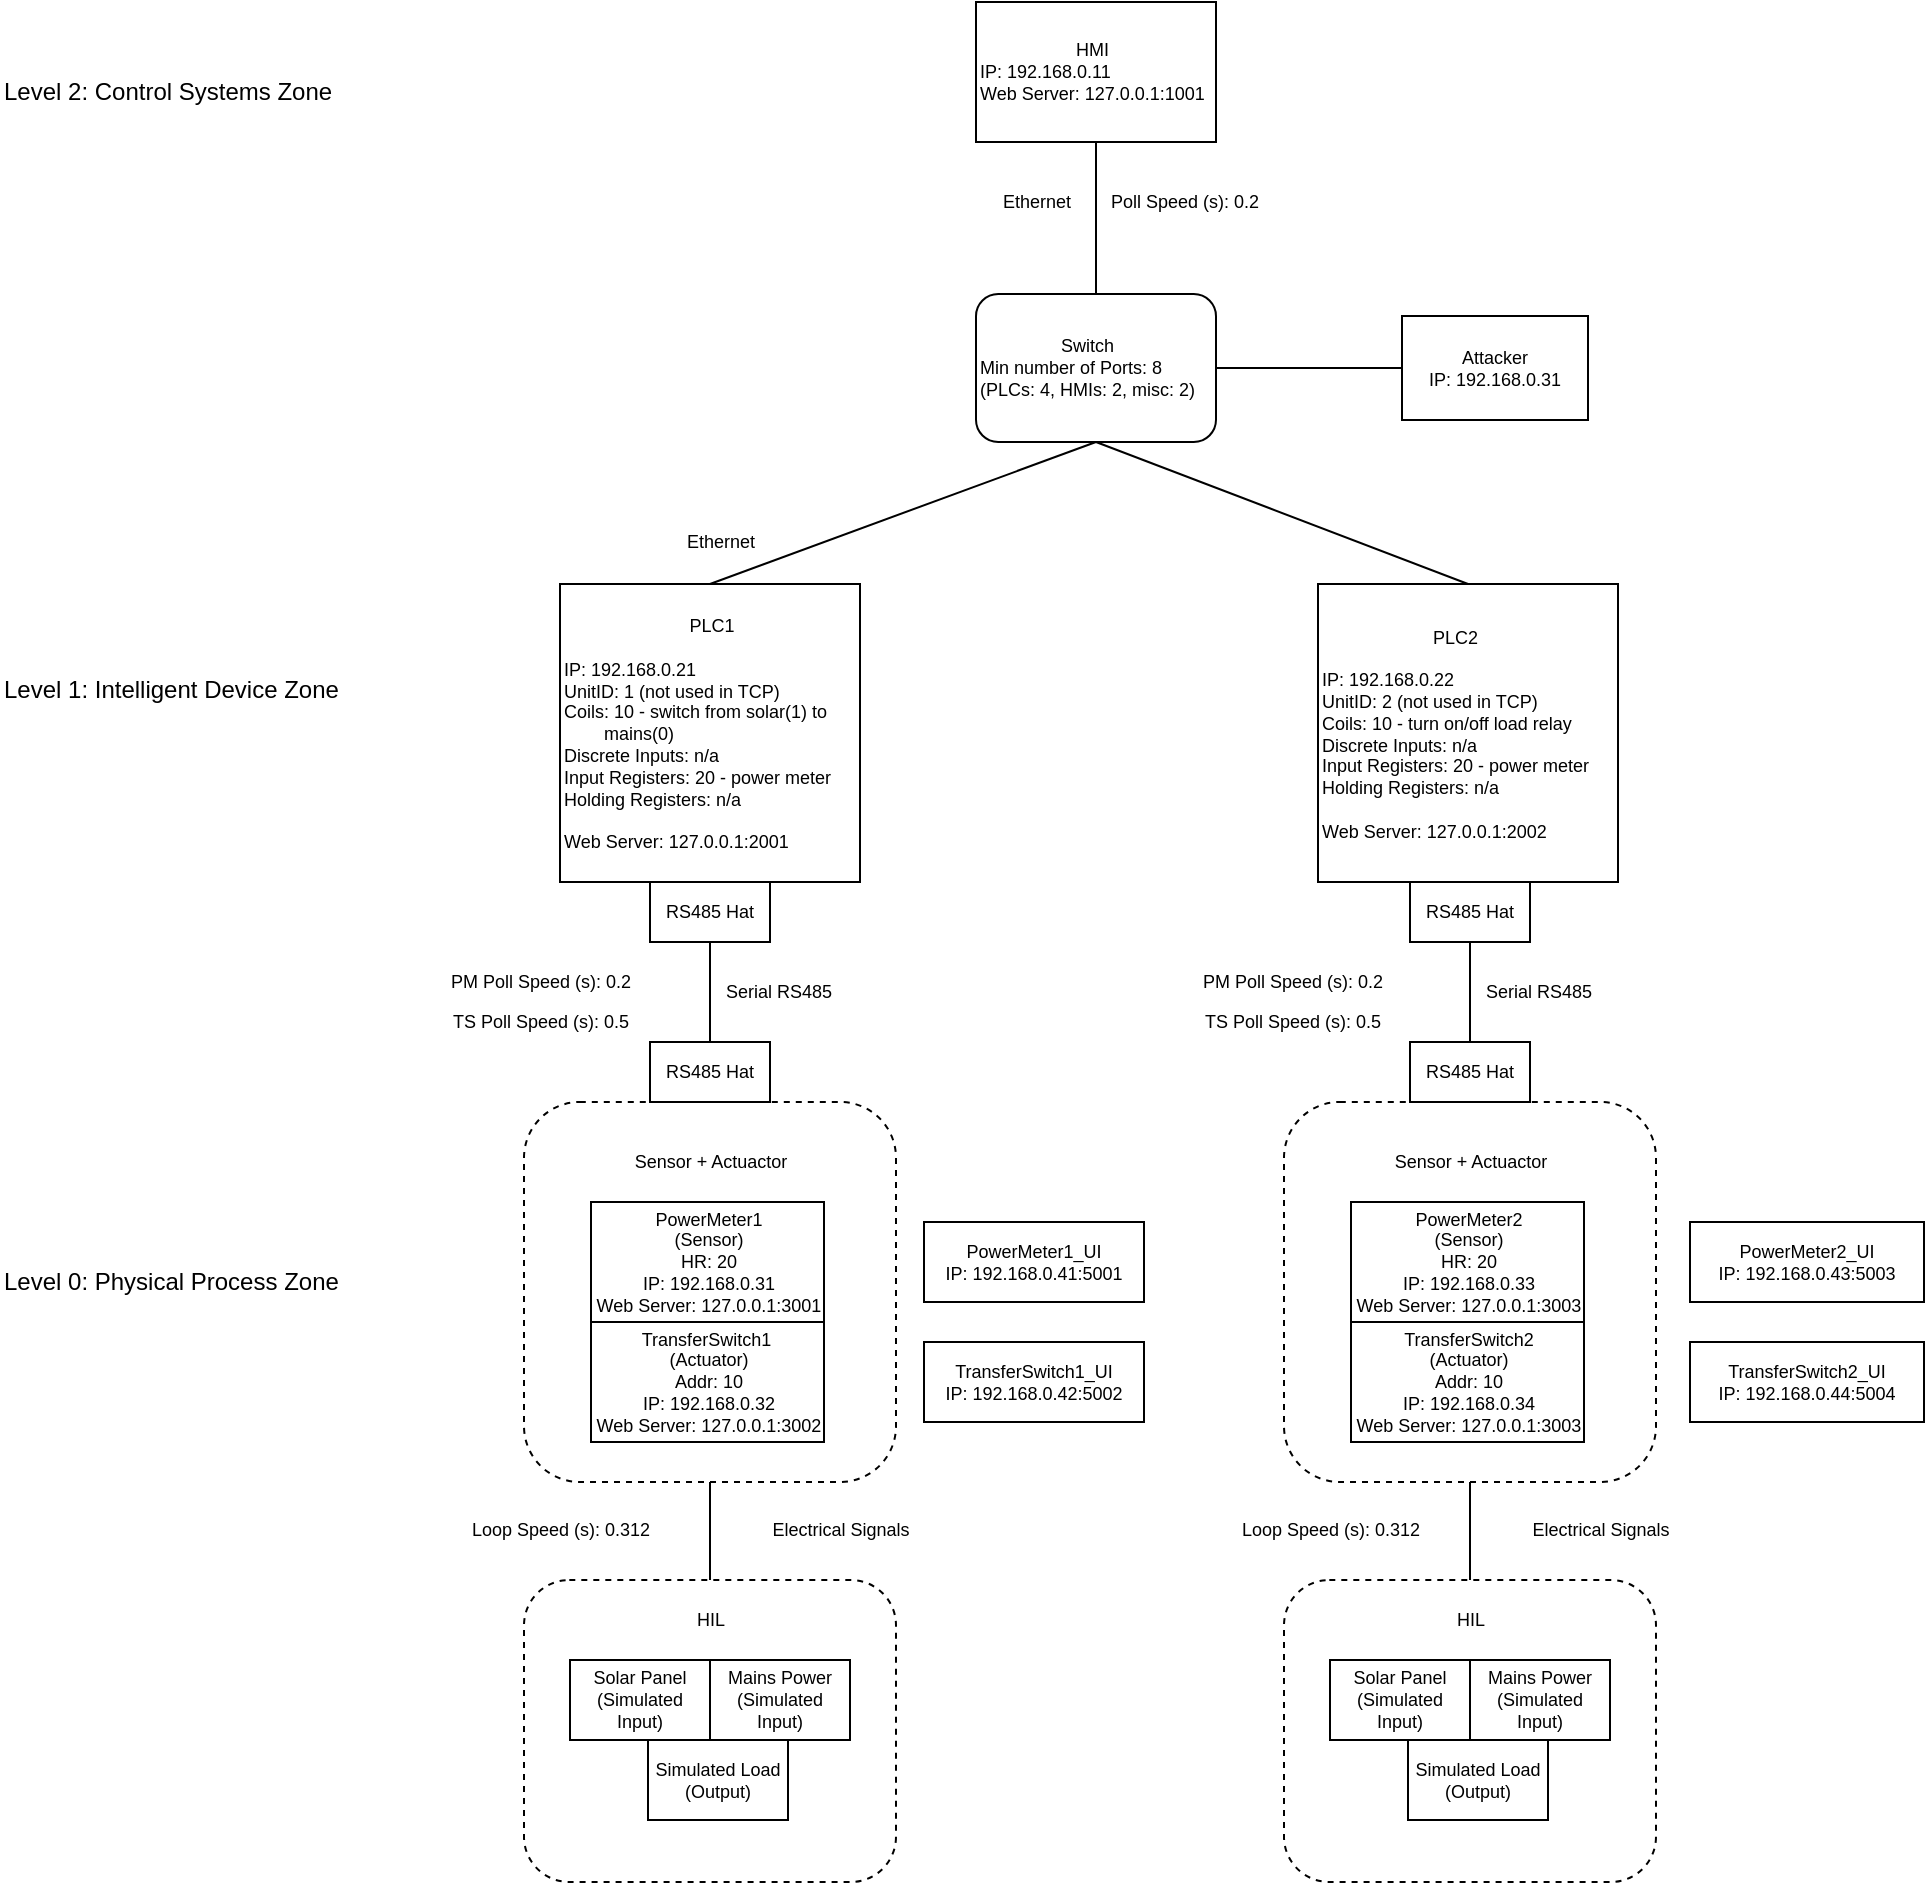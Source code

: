 <mxfile version="24.6.4" type="device">
  <diagram name="Page-1" id="IDOkKBYrdXS503mTd7CL">
    <mxGraphModel dx="779" dy="482" grid="1" gridSize="10" guides="1" tooltips="1" connect="1" arrows="1" fold="1" page="1" pageScale="1" pageWidth="827" pageHeight="1169" math="0" shadow="0">
      <root>
        <mxCell id="0" />
        <mxCell id="1" parent="0" />
        <mxCell id="ql3Wx0iqjDjmeVB2uZpi-3" value="" style="rounded=1;whiteSpace=wrap;html=1;dashed=1;fillColor=none;verticalAlign=bottom;" parent="1" vertex="1">
          <mxGeometry x="280" y="1029" width="186" height="151" as="geometry" />
        </mxCell>
        <mxCell id="YyZKvpnwaW1_d7CDxyC9-119" value="" style="rounded=1;whiteSpace=wrap;html=1;dashed=1;fillColor=none;" parent="1" vertex="1">
          <mxGeometry x="280" y="790" width="186" height="190" as="geometry" />
        </mxCell>
        <mxCell id="YyZKvpnwaW1_d7CDxyC9-76" value="&lt;div style=&quot;text-align: center;&quot;&gt;&lt;span style=&quot;background-color: initial;&quot;&gt;HMI&lt;/span&gt;&lt;/div&gt;&lt;div style=&quot;font-size: 9px;&quot;&gt;IP: 192.168.0.11&lt;/div&gt;&lt;div style=&quot;font-size: 9px;&quot;&gt;Web Server: 127.0.0.1:1001&lt;/div&gt;" style="rounded=0;whiteSpace=wrap;html=1;fontSize=9;align=left;" parent="1" vertex="1">
          <mxGeometry x="506" y="240" width="120" height="70" as="geometry" />
        </mxCell>
        <mxCell id="YyZKvpnwaW1_d7CDxyC9-79" value="&lt;div style=&quot;text-align: center;&quot;&gt;&lt;span style=&quot;background-color: initial;&quot;&gt;Switch&lt;/span&gt;&lt;/div&gt;&lt;div&gt;Min number of Ports: 8&lt;/div&gt;&lt;div&gt;(PLCs: 4, HMIs: 2, misc: 2)&lt;/div&gt;" style="rounded=1;whiteSpace=wrap;html=1;fontSize=9;align=left;" parent="1" vertex="1">
          <mxGeometry x="506" y="386" width="120" height="74" as="geometry" />
        </mxCell>
        <mxCell id="YyZKvpnwaW1_d7CDxyC9-80" value="&lt;div style=&quot;text-align: center;&quot;&gt;&lt;span style=&quot;background-color: initial;&quot;&gt;PLC1&lt;/span&gt;&lt;/div&gt;&lt;div style=&quot;text-align: center;&quot;&gt;&lt;span style=&quot;background-color: initial;&quot;&gt;&lt;br&gt;&lt;/span&gt;&lt;/div&gt;&lt;div style=&quot;font-size: 9px;&quot;&gt;IP: 192.168.0.21&lt;/div&gt;&lt;div style=&quot;font-size: 9px;&quot;&gt;UnitID: 1 (not used in TCP)&lt;/div&gt;&lt;div style=&quot;font-size: 9px;&quot;&gt;Coils: 10 - switch from solar(1) to &lt;span style=&quot;white-space: pre;&quot;&gt;&#x9;&lt;/span&gt;mains(0)&lt;/div&gt;&lt;div style=&quot;font-size: 9px;&quot;&gt;Discrete Inputs: n/a&lt;/div&gt;&lt;div style=&quot;font-size: 9px;&quot;&gt;Input Registers: 20 - power meter&lt;/div&gt;&lt;div style=&quot;font-size: 9px;&quot;&gt;Holding Registers: n/a&lt;/div&gt;&lt;div style=&quot;font-size: 9px;&quot;&gt;&lt;br&gt;&lt;/div&gt;&lt;div style=&quot;font-size: 9px;&quot;&gt;Web Server: 127.0.0.1:2001&lt;/div&gt;" style="rounded=0;whiteSpace=wrap;html=1;fontSize=9;align=left;horizontal=1;" parent="1" vertex="1">
          <mxGeometry x="298" y="531" width="150" height="149" as="geometry" />
        </mxCell>
        <mxCell id="YyZKvpnwaW1_d7CDxyC9-85" value="" style="endArrow=none;html=1;rounded=0;exitX=0.5;exitY=1;exitDx=0;exitDy=0;entryX=0.5;entryY=0;entryDx=0;entryDy=0;" parent="1" source="YyZKvpnwaW1_d7CDxyC9-79" target="YyZKvpnwaW1_d7CDxyC9-80" edge="1">
          <mxGeometry width="50" height="50" relative="1" as="geometry">
            <mxPoint x="366" y="410" as="sourcePoint" />
            <mxPoint x="366" y="360" as="targetPoint" />
          </mxGeometry>
        </mxCell>
        <mxCell id="YyZKvpnwaW1_d7CDxyC9-86" value="" style="endArrow=none;html=1;rounded=0;entryX=0.5;entryY=0;entryDx=0;entryDy=0;exitX=0.5;exitY=1;exitDx=0;exitDy=0;" parent="1" source="YyZKvpnwaW1_d7CDxyC9-79" target="YyZKvpnwaW1_d7CDxyC9-91" edge="1">
          <mxGeometry width="50" height="50" relative="1" as="geometry">
            <mxPoint x="356" y="400" as="sourcePoint" />
            <mxPoint x="499" y="356" as="targetPoint" />
          </mxGeometry>
        </mxCell>
        <mxCell id="YyZKvpnwaW1_d7CDxyC9-89" value="" style="endArrow=none;html=1;rounded=0;exitX=0.5;exitY=0;exitDx=0;exitDy=0;entryX=0.5;entryY=1;entryDx=0;entryDy=0;" parent="1" source="YyZKvpnwaW1_d7CDxyC9-79" target="YyZKvpnwaW1_d7CDxyC9-76" edge="1">
          <mxGeometry width="50" height="50" relative="1" as="geometry">
            <mxPoint x="546" y="400" as="sourcePoint" />
            <mxPoint x="596" y="350" as="targetPoint" />
          </mxGeometry>
        </mxCell>
        <mxCell id="YyZKvpnwaW1_d7CDxyC9-91" value="&lt;div style=&quot;text-align: center;&quot;&gt;&lt;span style=&quot;background-color: initial;&quot;&gt;PLC2&lt;/span&gt;&lt;/div&gt;&lt;div style=&quot;text-align: center;&quot;&gt;&lt;span style=&quot;background-color: initial;&quot;&gt;&lt;br&gt;&lt;/span&gt;&lt;/div&gt;&lt;div style=&quot;font-size: 9px;&quot;&gt;IP: 192.168.0.22&lt;/div&gt;&lt;div style=&quot;font-size: 9px;&quot;&gt;UnitID: 2 (not used in TCP)&lt;/div&gt;&lt;div style=&quot;font-size: 9px;&quot;&gt;Coils: 10 - turn on/off load relay&lt;/div&gt;&lt;div style=&quot;font-size: 9px;&quot;&gt;Discrete Inputs: n/a&lt;/div&gt;&lt;div style=&quot;font-size: 9px;&quot;&gt;Input Registers: 20 - power meter&lt;/div&gt;&lt;div style=&quot;font-size: 9px;&quot;&gt;Holding Registers: n/a&lt;/div&gt;&lt;div style=&quot;font-size: 9px;&quot;&gt;&lt;br&gt;&lt;/div&gt;&lt;div style=&quot;font-size: 9px;&quot;&gt;Web Server: 127.0.0.1:2002&lt;/div&gt;" style="rounded=0;whiteSpace=wrap;html=1;fontSize=9;align=left;horizontal=1;" parent="1" vertex="1">
          <mxGeometry x="677" y="531" width="150" height="149" as="geometry" />
        </mxCell>
        <mxCell id="YyZKvpnwaW1_d7CDxyC9-103" value="Attacker&lt;div&gt;IP: 192.168.0.31&lt;/div&gt;" style="rounded=0;whiteSpace=wrap;html=1;fontSize=9;" parent="1" vertex="1">
          <mxGeometry x="719" y="397" width="93" height="52" as="geometry" />
        </mxCell>
        <mxCell id="YyZKvpnwaW1_d7CDxyC9-104" value="" style="endArrow=none;html=1;rounded=0;entryX=0;entryY=0.5;entryDx=0;entryDy=0;exitX=1;exitY=0.5;exitDx=0;exitDy=0;" parent="1" source="YyZKvpnwaW1_d7CDxyC9-79" target="YyZKvpnwaW1_d7CDxyC9-103" edge="1">
          <mxGeometry width="50" height="50" relative="1" as="geometry">
            <mxPoint x="576" y="470" as="sourcePoint" />
            <mxPoint x="656" y="524" as="targetPoint" />
          </mxGeometry>
        </mxCell>
        <mxCell id="YyZKvpnwaW1_d7CDxyC9-108" value="Level 1: Intelligent Device Zone" style="text;html=1;align=left;verticalAlign=middle;resizable=0;points=[];autosize=1;strokeColor=none;fillColor=none;" parent="1" vertex="1">
          <mxGeometry x="18" y="569" width="190" height="30" as="geometry" />
        </mxCell>
        <mxCell id="YyZKvpnwaW1_d7CDxyC9-109" value="Level 2: Control Systems Zone" style="text;html=1;align=left;verticalAlign=middle;resizable=0;points=[];autosize=1;strokeColor=none;fillColor=none;" parent="1" vertex="1">
          <mxGeometry x="18" y="270" width="190" height="30" as="geometry" />
        </mxCell>
        <mxCell id="YyZKvpnwaW1_d7CDxyC9-110" value="Level 0: Physical Process Zone" style="text;html=1;align=left;verticalAlign=middle;resizable=0;points=[];autosize=1;strokeColor=none;fillColor=none;" parent="1" vertex="1">
          <mxGeometry x="18" y="865" width="190" height="30" as="geometry" />
        </mxCell>
        <mxCell id="YyZKvpnwaW1_d7CDxyC9-113" value="Solar Panel (Simulated Input)" style="rounded=0;whiteSpace=wrap;html=1;fontSize=9;" parent="1" vertex="1">
          <mxGeometry x="303" y="1069" width="70" height="40" as="geometry" />
        </mxCell>
        <mxCell id="YyZKvpnwaW1_d7CDxyC9-114" value="Mains Power (Simulated Input)" style="rounded=0;whiteSpace=wrap;html=1;fontSize=9;" parent="1" vertex="1">
          <mxGeometry x="373" y="1069" width="70" height="40" as="geometry" />
        </mxCell>
        <mxCell id="YyZKvpnwaW1_d7CDxyC9-116" value="Simulated Load (Output)" style="rounded=0;whiteSpace=wrap;html=1;fontSize=9;" parent="1" vertex="1">
          <mxGeometry x="342" y="1109" width="70" height="40" as="geometry" />
        </mxCell>
        <mxCell id="YyZKvpnwaW1_d7CDxyC9-117" value="PowerMeter1&lt;div&gt;(Sensor)&lt;/div&gt;&lt;div&gt;HR: 20&lt;/div&gt;&lt;div&gt;IP: 192.168.0.31&lt;/div&gt;&lt;div&gt;Web Server: 127.0.0.1:3001&lt;/div&gt;" style="rounded=0;whiteSpace=wrap;html=1;fontSize=9;align=center;" parent="1" vertex="1">
          <mxGeometry x="313.5" y="840" width="116.5" height="60" as="geometry" />
        </mxCell>
        <mxCell id="YyZKvpnwaW1_d7CDxyC9-122" value="" style="endArrow=none;html=1;rounded=0;entryX=0.5;entryY=1;entryDx=0;entryDy=0;exitX=0.5;exitY=0;exitDx=0;exitDy=0;" parent="1" source="YyZKvpnwaW1_d7CDxyC9-129" target="YyZKvpnwaW1_d7CDxyC9-128" edge="1">
          <mxGeometry width="50" height="50" relative="1" as="geometry">
            <mxPoint x="372" y="750" as="sourcePoint" />
            <mxPoint x="492" y="770" as="targetPoint" />
          </mxGeometry>
        </mxCell>
        <mxCell id="YyZKvpnwaW1_d7CDxyC9-124" value="Ethernet" style="text;html=1;align=center;verticalAlign=middle;resizable=0;points=[];autosize=1;strokeColor=none;fillColor=none;fontSize=9;" parent="1" vertex="1">
          <mxGeometry x="506" y="330" width="60" height="20" as="geometry" />
        </mxCell>
        <mxCell id="YyZKvpnwaW1_d7CDxyC9-125" value="Ethernet" style="text;html=1;align=center;verticalAlign=middle;resizable=0;points=[];autosize=1;strokeColor=none;fillColor=none;fontSize=9;" parent="1" vertex="1">
          <mxGeometry x="348" y="500" width="60" height="20" as="geometry" />
        </mxCell>
        <mxCell id="YyZKvpnwaW1_d7CDxyC9-126" value="Serial RS485" style="text;html=1;align=center;verticalAlign=middle;resizable=0;points=[];autosize=1;strokeColor=none;fillColor=none;fontSize=9;" parent="1" vertex="1">
          <mxGeometry x="367" y="725" width="80" height="20" as="geometry" />
        </mxCell>
        <mxCell id="YyZKvpnwaW1_d7CDxyC9-128" value="RS485 Hat" style="rounded=0;whiteSpace=wrap;html=1;fontSize=9;" parent="1" vertex="1">
          <mxGeometry x="343" y="680" width="60" height="30" as="geometry" />
        </mxCell>
        <mxCell id="YyZKvpnwaW1_d7CDxyC9-129" value="RS485 Hat" style="rounded=0;whiteSpace=wrap;html=1;fontSize=9;" parent="1" vertex="1">
          <mxGeometry x="343" y="760" width="60" height="30" as="geometry" />
        </mxCell>
        <mxCell id="ql3Wx0iqjDjmeVB2uZpi-2" value="Sensor + Actuactor" style="text;html=1;align=center;verticalAlign=middle;resizable=0;points=[];autosize=1;strokeColor=none;fillColor=none;fontSize=9;" parent="1" vertex="1">
          <mxGeometry x="323" y="810" width="100" height="20" as="geometry" />
        </mxCell>
        <mxCell id="ql3Wx0iqjDjmeVB2uZpi-5" value="Electrical Signals" style="text;html=1;align=center;verticalAlign=middle;resizable=0;points=[];autosize=1;strokeColor=none;fillColor=none;fontSize=9;" parent="1" vertex="1">
          <mxGeometry x="393" y="994" width="90" height="20" as="geometry" />
        </mxCell>
        <mxCell id="ql3Wx0iqjDjmeVB2uZpi-6" value="HIL" style="text;html=1;align=center;verticalAlign=middle;resizable=0;points=[];autosize=1;strokeColor=none;fillColor=none;fontSize=9;" parent="1" vertex="1">
          <mxGeometry x="353" y="1039" width="40" height="20" as="geometry" />
        </mxCell>
        <mxCell id="YyP1kVsB-womDHuqCHTO-1" value="" style="endArrow=none;html=1;rounded=0;entryX=0.5;entryY=1;entryDx=0;entryDy=0;" parent="1" source="ql3Wx0iqjDjmeVB2uZpi-3" target="YyZKvpnwaW1_d7CDxyC9-119" edge="1">
          <mxGeometry width="50" height="50" relative="1" as="geometry">
            <mxPoint x="373" y="974" as="sourcePoint" />
            <mxPoint x="400" y="1000" as="targetPoint" />
          </mxGeometry>
        </mxCell>
        <mxCell id="YyZKvpnwaW1_d7CDxyC9-118" value="TransferSwitch1&amp;nbsp;&lt;div&gt;(Actuator)&lt;div&gt;Addr: 10&lt;/div&gt;&lt;div&gt;IP: 192.168.0.32&lt;/div&gt;&lt;/div&gt;&lt;div&gt;Web Server: 127.0.0.1:3002&lt;/div&gt;" style="rounded=0;whiteSpace=wrap;html=1;fontSize=9;" parent="1" vertex="1">
          <mxGeometry x="313.5" y="900" width="116.5" height="60" as="geometry" />
        </mxCell>
        <mxCell id="-CVt5f72MYSQBSHWUWkm-1" value="" style="rounded=1;whiteSpace=wrap;html=1;dashed=1;fillColor=none;verticalAlign=bottom;" parent="1" vertex="1">
          <mxGeometry x="660" y="1029" width="186" height="151" as="geometry" />
        </mxCell>
        <mxCell id="-CVt5f72MYSQBSHWUWkm-2" value="" style="rounded=1;whiteSpace=wrap;html=1;dashed=1;fillColor=none;" parent="1" vertex="1">
          <mxGeometry x="660" y="790" width="186" height="190" as="geometry" />
        </mxCell>
        <mxCell id="-CVt5f72MYSQBSHWUWkm-3" value="Solar Panel (Simulated Input)" style="rounded=0;whiteSpace=wrap;html=1;fontSize=9;" parent="1" vertex="1">
          <mxGeometry x="683" y="1069" width="70" height="40" as="geometry" />
        </mxCell>
        <mxCell id="-CVt5f72MYSQBSHWUWkm-4" value="Mains Power (Simulated Input)" style="rounded=0;whiteSpace=wrap;html=1;fontSize=9;" parent="1" vertex="1">
          <mxGeometry x="753" y="1069" width="70" height="40" as="geometry" />
        </mxCell>
        <mxCell id="-CVt5f72MYSQBSHWUWkm-5" value="Simulated Load (Output)" style="rounded=0;whiteSpace=wrap;html=1;fontSize=9;" parent="1" vertex="1">
          <mxGeometry x="722" y="1109" width="70" height="40" as="geometry" />
        </mxCell>
        <mxCell id="-CVt5f72MYSQBSHWUWkm-6" value="PowerMeter2&lt;div&gt;(Sensor)&lt;/div&gt;&lt;div&gt;HR: 20&lt;/div&gt;&lt;div&gt;IP: 192.168.0.33&lt;/div&gt;&lt;div&gt;Web Server: 127.0.0.1:3003&lt;/div&gt;" style="rounded=0;whiteSpace=wrap;html=1;fontSize=9;align=center;" parent="1" vertex="1">
          <mxGeometry x="693.5" y="840" width="116.5" height="60" as="geometry" />
        </mxCell>
        <mxCell id="-CVt5f72MYSQBSHWUWkm-7" value="" style="endArrow=none;html=1;rounded=0;entryX=0.5;entryY=1;entryDx=0;entryDy=0;exitX=0.5;exitY=0;exitDx=0;exitDy=0;" parent="1" source="-CVt5f72MYSQBSHWUWkm-10" target="-CVt5f72MYSQBSHWUWkm-9" edge="1">
          <mxGeometry width="50" height="50" relative="1" as="geometry">
            <mxPoint x="752" y="750" as="sourcePoint" />
            <mxPoint x="872" y="770" as="targetPoint" />
          </mxGeometry>
        </mxCell>
        <mxCell id="-CVt5f72MYSQBSHWUWkm-8" value="Serial RS485" style="text;html=1;align=center;verticalAlign=middle;resizable=0;points=[];autosize=1;strokeColor=none;fillColor=none;fontSize=9;" parent="1" vertex="1">
          <mxGeometry x="747" y="725" width="80" height="20" as="geometry" />
        </mxCell>
        <mxCell id="-CVt5f72MYSQBSHWUWkm-9" value="RS485 Hat" style="rounded=0;whiteSpace=wrap;html=1;fontSize=9;" parent="1" vertex="1">
          <mxGeometry x="723" y="680" width="60" height="30" as="geometry" />
        </mxCell>
        <mxCell id="-CVt5f72MYSQBSHWUWkm-10" value="RS485 Hat" style="rounded=0;whiteSpace=wrap;html=1;fontSize=9;" parent="1" vertex="1">
          <mxGeometry x="723" y="760" width="60" height="30" as="geometry" />
        </mxCell>
        <mxCell id="-CVt5f72MYSQBSHWUWkm-11" value="Sensor + Actuactor" style="text;html=1;align=center;verticalAlign=middle;resizable=0;points=[];autosize=1;strokeColor=none;fillColor=none;fontSize=9;" parent="1" vertex="1">
          <mxGeometry x="703" y="810" width="100" height="20" as="geometry" />
        </mxCell>
        <mxCell id="-CVt5f72MYSQBSHWUWkm-12" value="Electrical Signals" style="text;html=1;align=center;verticalAlign=middle;resizable=0;points=[];autosize=1;strokeColor=none;fillColor=none;fontSize=9;" parent="1" vertex="1">
          <mxGeometry x="773" y="994" width="90" height="20" as="geometry" />
        </mxCell>
        <mxCell id="-CVt5f72MYSQBSHWUWkm-13" value="HIL" style="text;html=1;align=center;verticalAlign=middle;resizable=0;points=[];autosize=1;strokeColor=none;fillColor=none;fontSize=9;" parent="1" vertex="1">
          <mxGeometry x="733" y="1039" width="40" height="20" as="geometry" />
        </mxCell>
        <mxCell id="-CVt5f72MYSQBSHWUWkm-14" value="" style="endArrow=none;html=1;rounded=0;entryX=0.5;entryY=1;entryDx=0;entryDy=0;" parent="1" source="-CVt5f72MYSQBSHWUWkm-1" target="-CVt5f72MYSQBSHWUWkm-2" edge="1">
          <mxGeometry width="50" height="50" relative="1" as="geometry">
            <mxPoint x="753" y="974" as="sourcePoint" />
            <mxPoint x="780" y="1000" as="targetPoint" />
          </mxGeometry>
        </mxCell>
        <mxCell id="-CVt5f72MYSQBSHWUWkm-15" value="TransferSwitch2&lt;div&gt;(Actuator)&lt;div&gt;Addr: 10&lt;/div&gt;&lt;div&gt;IP: 192.168.0.34&lt;/div&gt;&lt;/div&gt;&lt;div&gt;Web Server: 127.0.0.1:3003&lt;/div&gt;" style="rounded=0;whiteSpace=wrap;html=1;fontSize=9;" parent="1" vertex="1">
          <mxGeometry x="693.5" y="900" width="116.5" height="60" as="geometry" />
        </mxCell>
        <mxCell id="W9hjnJOPGA-9B1VmCxy0-1" value="Poll Speed (s): 0.2" style="text;html=1;align=center;verticalAlign=middle;resizable=0;points=[];autosize=1;strokeColor=none;fillColor=none;fontSize=9;" parent="1" vertex="1">
          <mxGeometry x="560" y="330" width="100" height="20" as="geometry" />
        </mxCell>
        <mxCell id="W9hjnJOPGA-9B1VmCxy0-2" value="PM Poll Speed (s): 0.2" style="text;html=1;align=center;verticalAlign=middle;resizable=0;points=[];autosize=1;strokeColor=none;fillColor=none;fontSize=9;" parent="1" vertex="1">
          <mxGeometry x="233" y="720" width="110" height="20" as="geometry" />
        </mxCell>
        <mxCell id="W9hjnJOPGA-9B1VmCxy0-3" value="PM Poll Speed (s): 0.2" style="text;html=1;align=center;verticalAlign=middle;resizable=0;points=[];autosize=1;strokeColor=none;fillColor=none;fontSize=9;" parent="1" vertex="1">
          <mxGeometry x="609" y="720" width="110" height="20" as="geometry" />
        </mxCell>
        <mxCell id="W9hjnJOPGA-9B1VmCxy0-6" value="Loop Speed (s): 0.312" style="text;html=1;align=center;verticalAlign=middle;resizable=0;points=[];autosize=1;strokeColor=none;fillColor=none;fontSize=9;" parent="1" vertex="1">
          <mxGeometry x="238" y="994" width="120" height="20" as="geometry" />
        </mxCell>
        <mxCell id="W9hjnJOPGA-9B1VmCxy0-7" value="Loop Speed (s): 0.312" style="text;html=1;align=center;verticalAlign=middle;resizable=0;points=[];autosize=1;strokeColor=none;fillColor=none;fontSize=9;" parent="1" vertex="1">
          <mxGeometry x="623" y="994" width="120" height="20" as="geometry" />
        </mxCell>
        <mxCell id="W9hjnJOPGA-9B1VmCxy0-8" value="TS Poll Speed (s): 0.5" style="text;html=1;align=center;verticalAlign=middle;resizable=0;points=[];autosize=1;strokeColor=none;fillColor=none;fontSize=9;" parent="1" vertex="1">
          <mxGeometry x="233" y="740" width="110" height="20" as="geometry" />
        </mxCell>
        <mxCell id="W9hjnJOPGA-9B1VmCxy0-9" value="TS Poll Speed (s): 0.5" style="text;html=1;align=center;verticalAlign=middle;resizable=0;points=[];autosize=1;strokeColor=none;fillColor=none;fontSize=9;" parent="1" vertex="1">
          <mxGeometry x="609" y="740" width="110" height="20" as="geometry" />
        </mxCell>
        <mxCell id="e13sHcWFaavBkFFdVFmg-1" value="PowerMeter1_UI&lt;div&gt;&lt;span style=&quot;background-color: initial;&quot;&gt;IP: 192.168.0.41:5001&lt;/span&gt;&lt;/div&gt;" style="rounded=0;whiteSpace=wrap;html=1;fontSize=9;align=center;" vertex="1" parent="1">
          <mxGeometry x="480" y="850" width="110" height="40" as="geometry" />
        </mxCell>
        <mxCell id="e13sHcWFaavBkFFdVFmg-2" value="&lt;div&gt;&lt;span style=&quot;background-color: initial;&quot;&gt;TransferSwitch1_UI&lt;/span&gt;&lt;/div&gt;&lt;div&gt;&lt;span style=&quot;background-color: initial;&quot;&gt;IP: 192.168.0.42:5002&lt;/span&gt;&lt;/div&gt;" style="rounded=0;whiteSpace=wrap;html=1;fontSize=9;align=center;" vertex="1" parent="1">
          <mxGeometry x="480" y="910" width="110" height="40" as="geometry" />
        </mxCell>
        <mxCell id="e13sHcWFaavBkFFdVFmg-3" value="PowerMeter2_UI&lt;div&gt;&lt;span style=&quot;background-color: initial;&quot;&gt;IP: 192.168.0.43:5003&lt;/span&gt;&lt;/div&gt;" style="rounded=0;whiteSpace=wrap;html=1;fontSize=9;align=center;" vertex="1" parent="1">
          <mxGeometry x="863" y="850" width="117" height="40" as="geometry" />
        </mxCell>
        <mxCell id="e13sHcWFaavBkFFdVFmg-4" value="TransferSwitch2_UI&lt;div&gt;&lt;span style=&quot;background-color: initial;&quot;&gt;IP: 192.168.0.44:5004&lt;/span&gt;&lt;/div&gt;" style="rounded=0;whiteSpace=wrap;html=1;fontSize=9;align=center;" vertex="1" parent="1">
          <mxGeometry x="863" y="910" width="117" height="40" as="geometry" />
        </mxCell>
      </root>
    </mxGraphModel>
  </diagram>
</mxfile>
